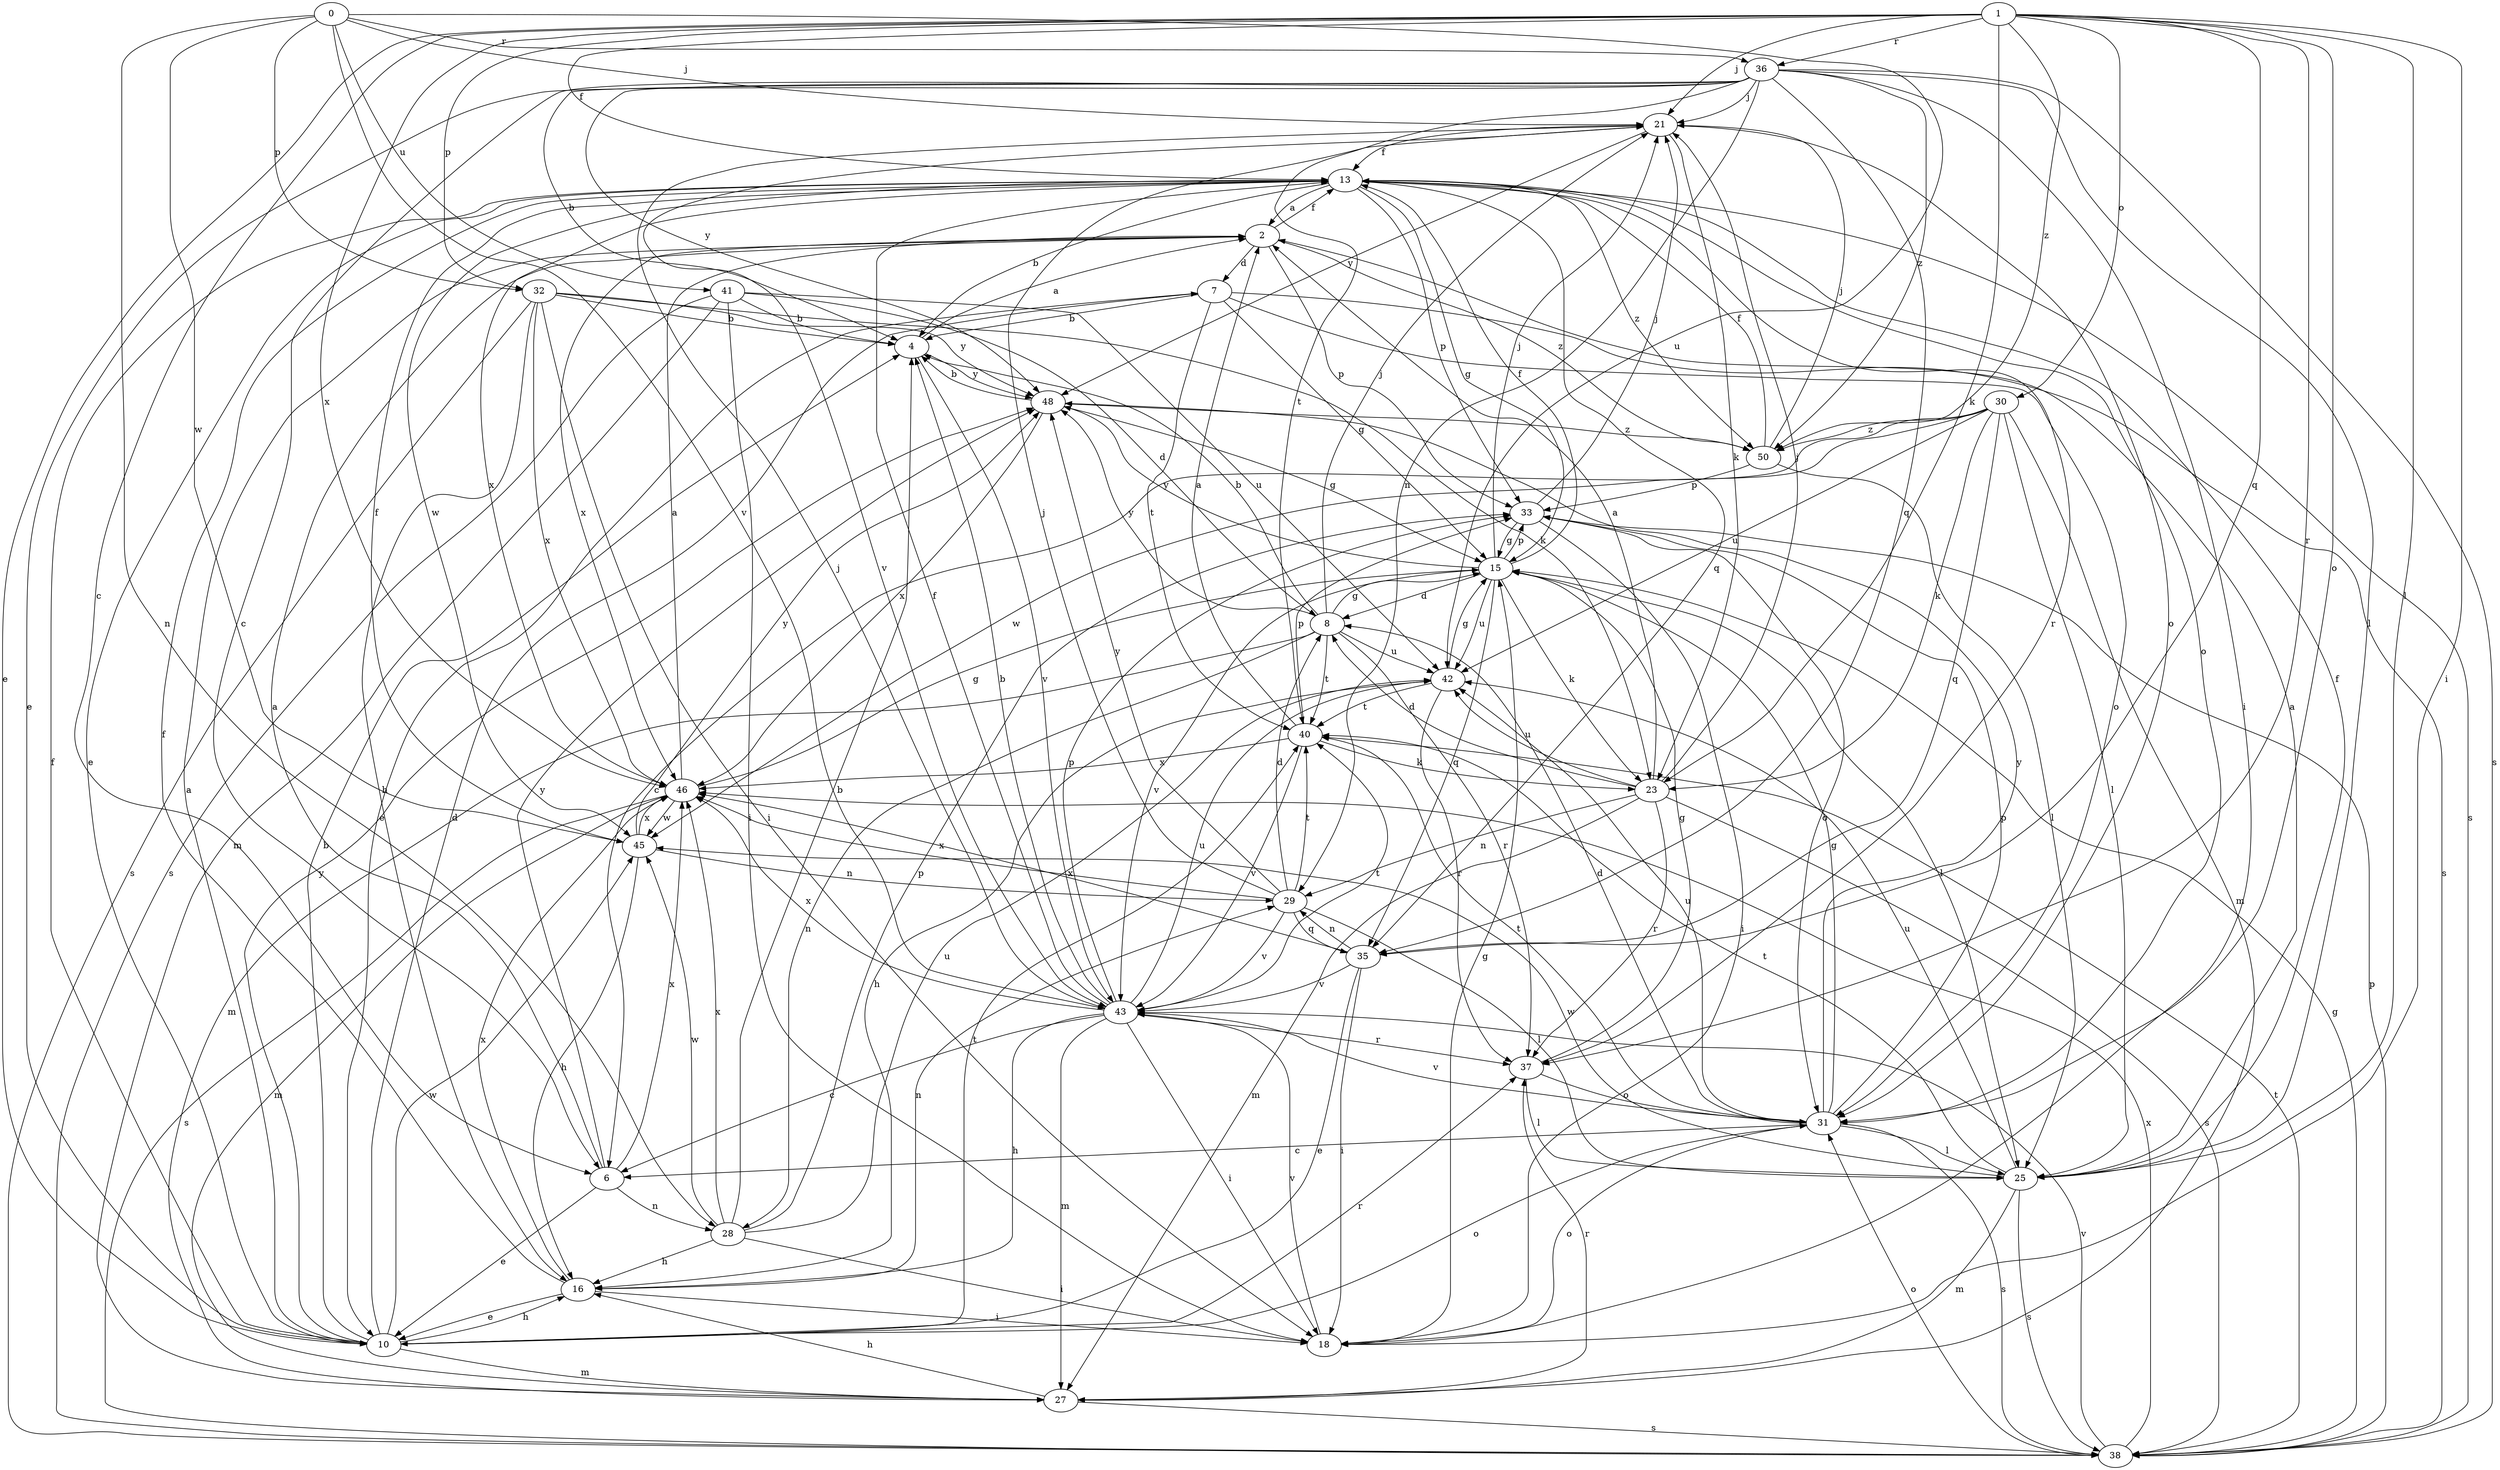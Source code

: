 strict digraph  {
0;
1;
2;
4;
6;
7;
8;
10;
13;
15;
16;
18;
21;
23;
25;
27;
28;
29;
30;
31;
32;
33;
35;
36;
37;
38;
40;
41;
42;
43;
45;
46;
48;
50;
0 -> 21  [label=j];
0 -> 28  [label=n];
0 -> 32  [label=p];
0 -> 36  [label=r];
0 -> 41  [label=u];
0 -> 42  [label=u];
0 -> 43  [label=v];
0 -> 45  [label=w];
1 -> 6  [label=c];
1 -> 10  [label=e];
1 -> 13  [label=f];
1 -> 18  [label=i];
1 -> 21  [label=j];
1 -> 23  [label=k];
1 -> 25  [label=l];
1 -> 30  [label=o];
1 -> 31  [label=o];
1 -> 32  [label=p];
1 -> 35  [label=q];
1 -> 36  [label=r];
1 -> 37  [label=r];
1 -> 46  [label=x];
1 -> 50  [label=z];
2 -> 7  [label=d];
2 -> 13  [label=f];
2 -> 33  [label=p];
2 -> 46  [label=x];
2 -> 50  [label=z];
4 -> 2  [label=a];
4 -> 43  [label=v];
4 -> 48  [label=y];
6 -> 2  [label=a];
6 -> 10  [label=e];
6 -> 28  [label=n];
6 -> 46  [label=x];
6 -> 48  [label=y];
7 -> 4  [label=b];
7 -> 10  [label=e];
7 -> 15  [label=g];
7 -> 31  [label=o];
7 -> 38  [label=s];
7 -> 40  [label=t];
8 -> 4  [label=b];
8 -> 15  [label=g];
8 -> 21  [label=j];
8 -> 27  [label=m];
8 -> 28  [label=n];
8 -> 37  [label=r];
8 -> 40  [label=t];
8 -> 42  [label=u];
8 -> 48  [label=y];
10 -> 2  [label=a];
10 -> 4  [label=b];
10 -> 7  [label=d];
10 -> 13  [label=f];
10 -> 16  [label=h];
10 -> 27  [label=m];
10 -> 31  [label=o];
10 -> 37  [label=r];
10 -> 40  [label=t];
10 -> 45  [label=w];
10 -> 48  [label=y];
13 -> 2  [label=a];
13 -> 4  [label=b];
13 -> 10  [label=e];
13 -> 15  [label=g];
13 -> 31  [label=o];
13 -> 33  [label=p];
13 -> 35  [label=q];
13 -> 37  [label=r];
13 -> 38  [label=s];
13 -> 45  [label=w];
13 -> 46  [label=x];
13 -> 50  [label=z];
15 -> 8  [label=d];
15 -> 13  [label=f];
15 -> 21  [label=j];
15 -> 23  [label=k];
15 -> 25  [label=l];
15 -> 33  [label=p];
15 -> 35  [label=q];
15 -> 42  [label=u];
15 -> 43  [label=v];
15 -> 48  [label=y];
16 -> 10  [label=e];
16 -> 13  [label=f];
16 -> 18  [label=i];
16 -> 29  [label=n];
16 -> 46  [label=x];
18 -> 15  [label=g];
18 -> 31  [label=o];
18 -> 43  [label=v];
21 -> 13  [label=f];
21 -> 23  [label=k];
21 -> 31  [label=o];
21 -> 43  [label=v];
21 -> 48  [label=y];
23 -> 2  [label=a];
23 -> 8  [label=d];
23 -> 21  [label=j];
23 -> 27  [label=m];
23 -> 29  [label=n];
23 -> 37  [label=r];
23 -> 38  [label=s];
23 -> 42  [label=u];
25 -> 2  [label=a];
25 -> 13  [label=f];
25 -> 27  [label=m];
25 -> 38  [label=s];
25 -> 40  [label=t];
25 -> 42  [label=u];
25 -> 45  [label=w];
27 -> 16  [label=h];
27 -> 37  [label=r];
27 -> 38  [label=s];
28 -> 4  [label=b];
28 -> 16  [label=h];
28 -> 18  [label=i];
28 -> 33  [label=p];
28 -> 42  [label=u];
28 -> 45  [label=w];
28 -> 46  [label=x];
29 -> 8  [label=d];
29 -> 21  [label=j];
29 -> 25  [label=l];
29 -> 35  [label=q];
29 -> 40  [label=t];
29 -> 43  [label=v];
29 -> 46  [label=x];
29 -> 48  [label=y];
30 -> 6  [label=c];
30 -> 23  [label=k];
30 -> 25  [label=l];
30 -> 27  [label=m];
30 -> 35  [label=q];
30 -> 42  [label=u];
30 -> 45  [label=w];
30 -> 50  [label=z];
31 -> 6  [label=c];
31 -> 8  [label=d];
31 -> 15  [label=g];
31 -> 25  [label=l];
31 -> 33  [label=p];
31 -> 38  [label=s];
31 -> 40  [label=t];
31 -> 42  [label=u];
31 -> 43  [label=v];
31 -> 48  [label=y];
32 -> 4  [label=b];
32 -> 16  [label=h];
32 -> 18  [label=i];
32 -> 23  [label=k];
32 -> 38  [label=s];
32 -> 46  [label=x];
32 -> 48  [label=y];
33 -> 15  [label=g];
33 -> 18  [label=i];
33 -> 21  [label=j];
33 -> 31  [label=o];
35 -> 10  [label=e];
35 -> 18  [label=i];
35 -> 29  [label=n];
35 -> 43  [label=v];
35 -> 46  [label=x];
36 -> 4  [label=b];
36 -> 6  [label=c];
36 -> 10  [label=e];
36 -> 18  [label=i];
36 -> 21  [label=j];
36 -> 25  [label=l];
36 -> 29  [label=n];
36 -> 35  [label=q];
36 -> 38  [label=s];
36 -> 40  [label=t];
36 -> 48  [label=y];
36 -> 50  [label=z];
37 -> 15  [label=g];
37 -> 25  [label=l];
37 -> 31  [label=o];
38 -> 15  [label=g];
38 -> 31  [label=o];
38 -> 33  [label=p];
38 -> 40  [label=t];
38 -> 43  [label=v];
38 -> 46  [label=x];
40 -> 2  [label=a];
40 -> 23  [label=k];
40 -> 33  [label=p];
40 -> 43  [label=v];
40 -> 46  [label=x];
41 -> 4  [label=b];
41 -> 8  [label=d];
41 -> 18  [label=i];
41 -> 27  [label=m];
41 -> 38  [label=s];
41 -> 42  [label=u];
42 -> 15  [label=g];
42 -> 16  [label=h];
42 -> 37  [label=r];
42 -> 40  [label=t];
43 -> 4  [label=b];
43 -> 6  [label=c];
43 -> 13  [label=f];
43 -> 16  [label=h];
43 -> 18  [label=i];
43 -> 21  [label=j];
43 -> 27  [label=m];
43 -> 33  [label=p];
43 -> 37  [label=r];
43 -> 40  [label=t];
43 -> 42  [label=u];
43 -> 46  [label=x];
45 -> 13  [label=f];
45 -> 16  [label=h];
45 -> 29  [label=n];
45 -> 46  [label=x];
45 -> 48  [label=y];
46 -> 2  [label=a];
46 -> 15  [label=g];
46 -> 27  [label=m];
46 -> 38  [label=s];
46 -> 45  [label=w];
48 -> 4  [label=b];
48 -> 15  [label=g];
48 -> 46  [label=x];
48 -> 50  [label=z];
50 -> 13  [label=f];
50 -> 21  [label=j];
50 -> 25  [label=l];
50 -> 33  [label=p];
}
